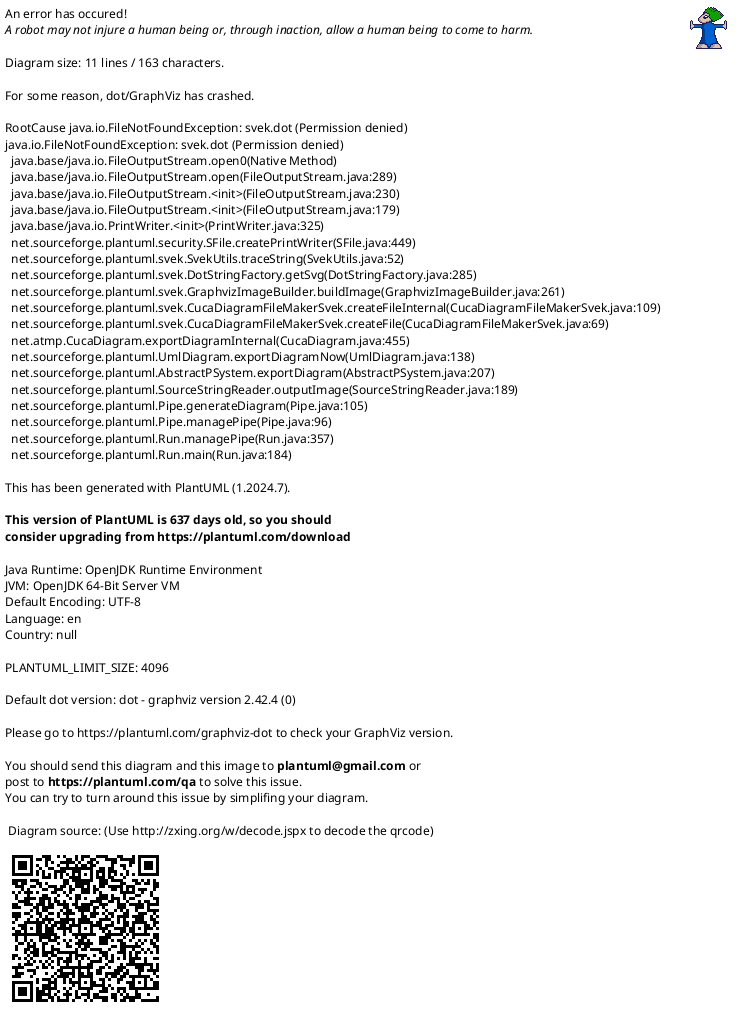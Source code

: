 {
  "sha1": "bd4cxdkgid3nzbvxhewmy62qla0vsvu",
  "insertion": {
    "when": "2024-05-30T20:48:22.066Z",
    "url": "http://forum.plantuml.net/7497/component-diagram-crashes-when-changing-component-interface",
    "user": "plantuml@gmail.com"
  }
}
@startuml
!pragma svek_trace on
() Database

[Runtime]-->[Worker]
[Worker]-->[Writeback]

[Writeback]-->Database
[Runtime]-->Database
[Runtime]-->Database
@enduml
